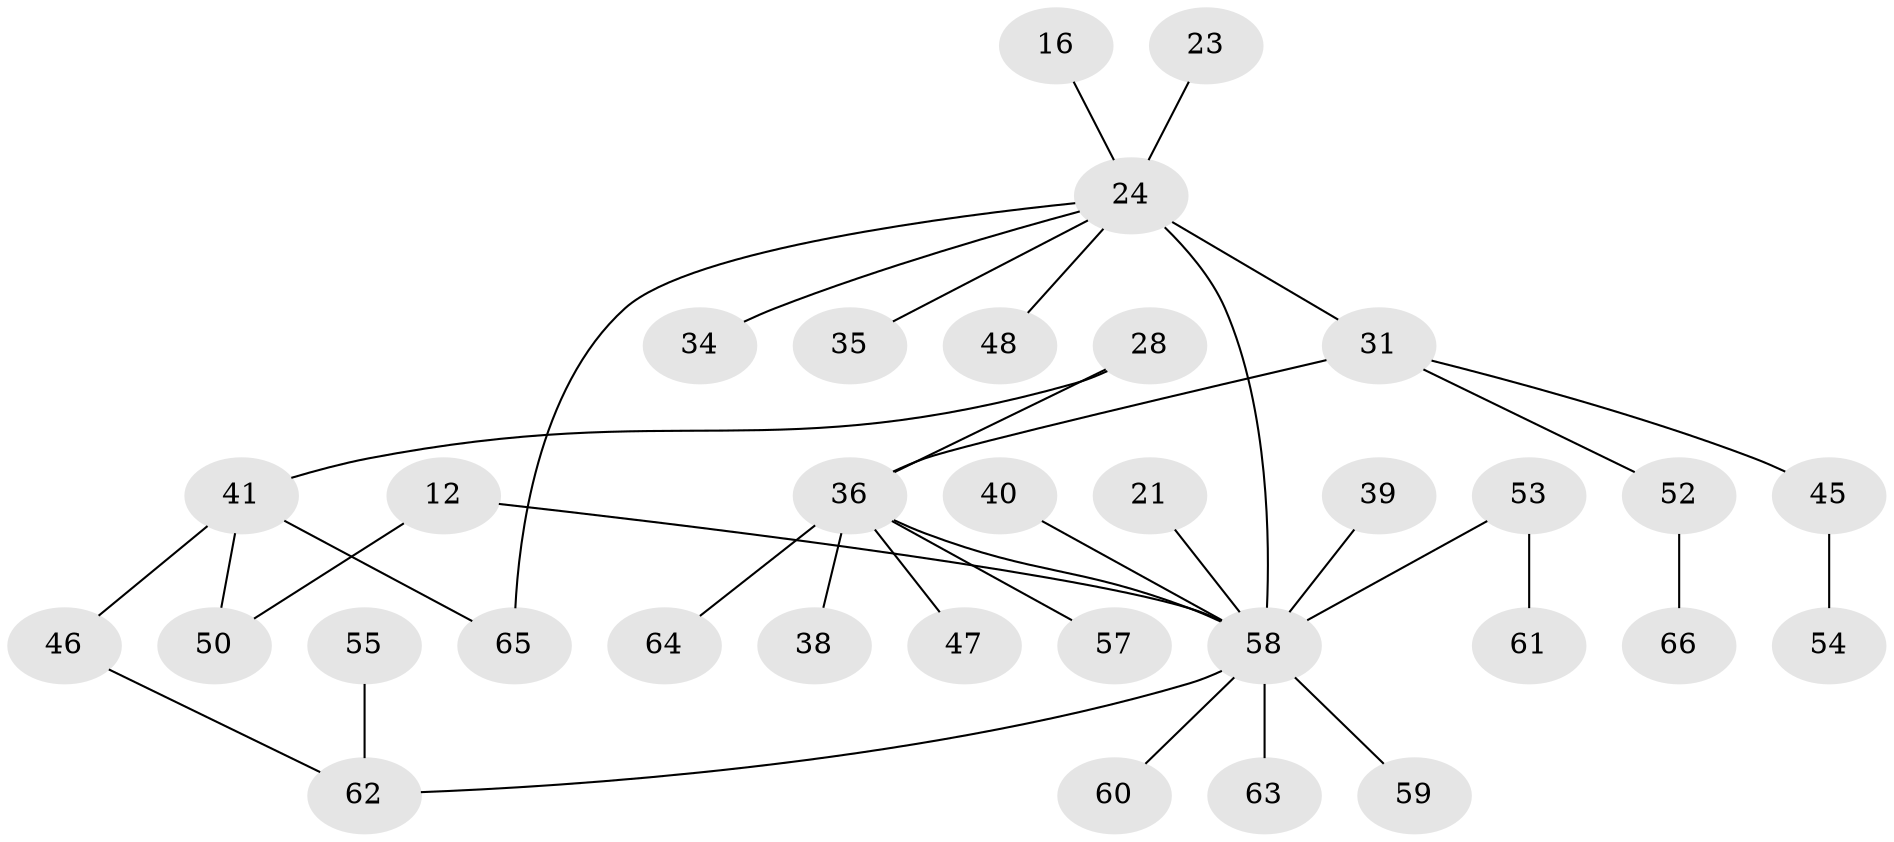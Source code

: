 // original degree distribution, {8: 0.015151515151515152, 2: 0.3181818181818182, 5: 0.045454545454545456, 3: 0.16666666666666666, 4: 0.07575757575757576, 1: 0.36363636363636365, 6: 0.015151515151515152}
// Generated by graph-tools (version 1.1) at 2025/41/03/09/25 04:41:00]
// undirected, 33 vertices, 36 edges
graph export_dot {
graph [start="1"]
  node [color=gray90,style=filled];
  12;
  16;
  21;
  23 [super="+14"];
  24 [super="+3+10+8"];
  28;
  31 [super="+7+15"];
  34;
  35;
  36 [super="+27+29+32"];
  38;
  39 [super="+30"];
  40;
  41;
  45 [super="+37"];
  46;
  47;
  48;
  50 [super="+49"];
  52;
  53 [super="+43"];
  54;
  55;
  57;
  58 [super="+22+6"];
  59 [super="+42"];
  60;
  61;
  62 [super="+9"];
  63;
  64;
  65 [super="+56"];
  66;
  12 -- 50;
  12 -- 58;
  16 -- 24;
  21 -- 58;
  23 -- 24;
  24 -- 34;
  24 -- 31;
  24 -- 48;
  24 -- 35;
  24 -- 58 [weight=3];
  24 -- 65;
  28 -- 41;
  28 -- 36;
  31 -- 52;
  31 -- 36 [weight=2];
  31 -- 45;
  36 -- 64;
  36 -- 47;
  36 -- 58;
  36 -- 38;
  36 -- 57;
  39 -- 58;
  40 -- 58;
  41 -- 50 [weight=2];
  41 -- 65 [weight=2];
  41 -- 46;
  45 -- 54;
  46 -- 62;
  52 -- 66;
  53 -- 61;
  53 -- 58;
  55 -- 62;
  58 -- 60;
  58 -- 63;
  58 -- 62;
  58 -- 59;
}
